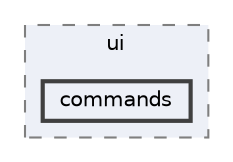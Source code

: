 digraph "packages/cli/src/ui/commands"
{
 // LATEX_PDF_SIZE
  bgcolor="transparent";
  edge [fontname=Helvetica,fontsize=10,labelfontname=Helvetica,labelfontsize=10];
  node [fontname=Helvetica,fontsize=10,shape=box,height=0.2,width=0.4];
  compound=true
  subgraph clusterdir_7723c709317483559797a5535cb9370f {
    graph [ bgcolor="#edf0f7", pencolor="grey50", label="ui", fontname=Helvetica,fontsize=10 style="filled,dashed", URL="dir_7723c709317483559797a5535cb9370f.html",tooltip=""]
  dir_7f4b7db812e224923c73b27f6f4645fe [label="commands", fillcolor="#edf0f7", color="grey25", style="filled,bold", URL="dir_7f4b7db812e224923c73b27f6f4645fe.html",tooltip=""];
  }
}
